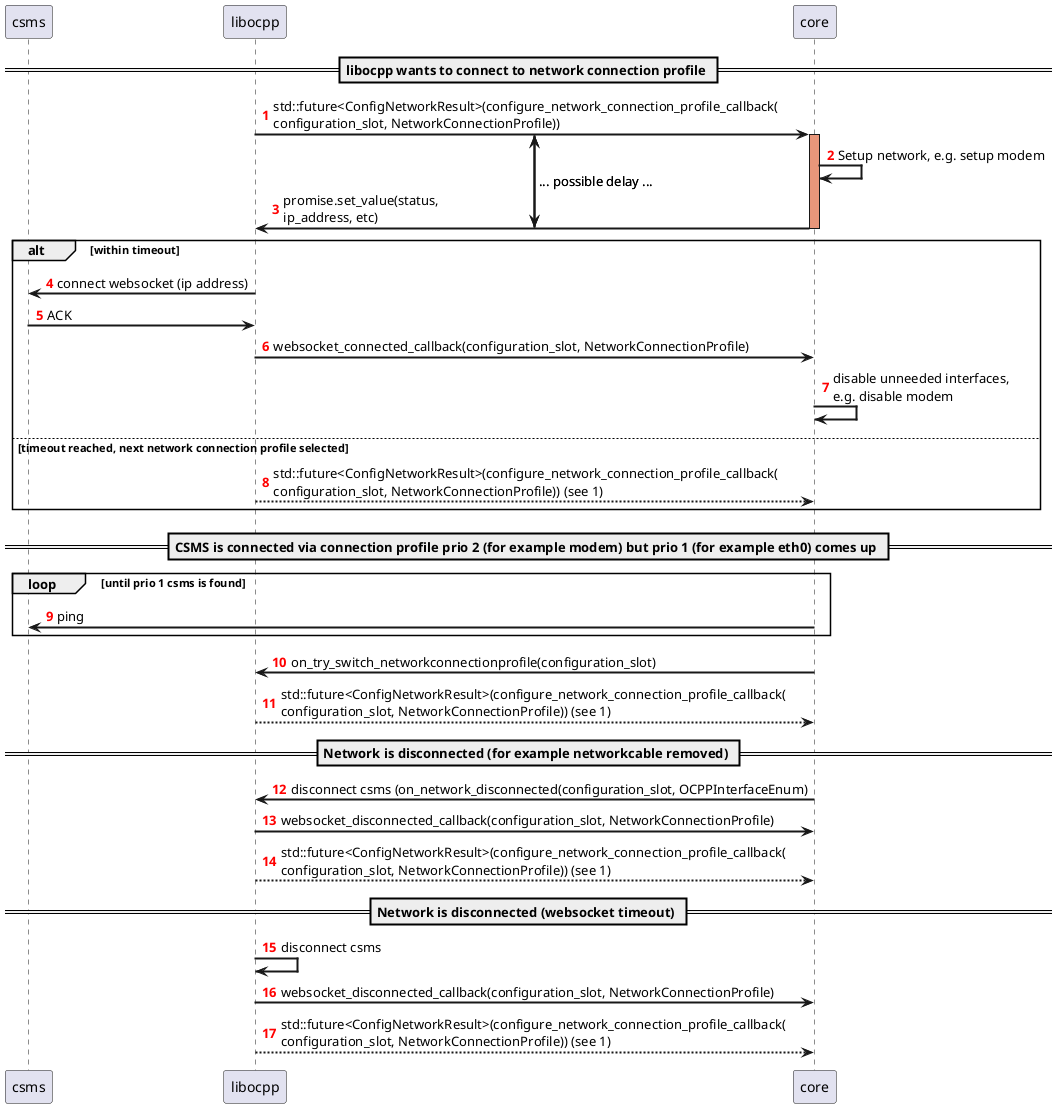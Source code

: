 @startuml
'https://plantuml.com/sequence-diagram
!pragma teoz true
participant csms
autonumber "<b><font color=red>"
skinparam sequenceArrowThickness 2

== libocpp wants to connect to network connection profile ==

{start} libocpp -> core: std::future<ConfigNetworkResult>(configure_network_connection_profile_callback(\nconfiguration_slot, NetworkConnectionProfile))
activate core #DarkSalmon
core -> core: Setup network, e.g. setup modem
{end} core -> libocpp: promise.set_value(status,\nip_address, etc)

deactivate core
{start} <-> {end}: ... possible delay ...

alt within timeout

    ' core -> libocpp: on_network_update (ip address)
    libocpp -> csms: connect websocket (ip address)
    csms -> libocpp: ACK
    libocpp -> core: websocket_connected_callback(configuration_slot, NetworkConnectionProfile)
    core -> core: disable unneeded interfaces, \ne.g. disable modem
else timeout reached, next network connection profile selected
    libocpp --> core: std::future<ConfigNetworkResult>(configure_network_connection_profile_callback(\nconfiguration_slot, NetworkConnectionProfile)) (see 1)
end


== CSMS is connected via connection profile prio 2 (for example modem) but prio 1 (for example eth0) comes up ==

loop until prio 1 csms is found
    core -> csms: ping
end

core -> libocpp: on_try_switch_networkconnectionprofile(configuration_slot)
libocpp --> core: std::future<ConfigNetworkResult>(configure_network_connection_profile_callback(\nconfiguration_slot, NetworkConnectionProfile)) (see 1)


== Network is disconnected (for example networkcable removed) ==

core -> libocpp: disconnect csms (on_network_disconnected(configuration_slot, OCPPInterfaceEnum)
libocpp -> core: websocket_disconnected_callback(configuration_slot, NetworkConnectionProfile)
libocpp --> core: std::future<ConfigNetworkResult>(configure_network_connection_profile_callback(\nconfiguration_slot, NetworkConnectionProfile)) (see 1)


== Network is disconnected (websocket timeout) ==

libocpp -> libocpp: disconnect csms
libocpp -> core: websocket_disconnected_callback(configuration_slot, NetworkConnectionProfile)
libocpp --> core: std::future<ConfigNetworkResult>(configure_network_connection_profile_callback(\nconfiguration_slot, NetworkConnectionProfile)) (see 1)


@enduml